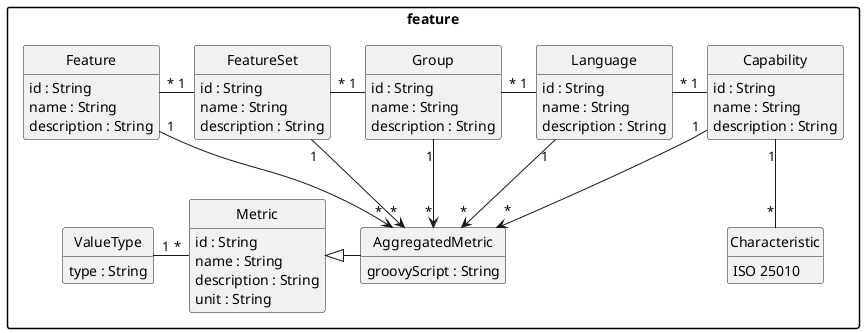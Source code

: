 @startuml
package "feature" {

	class ValueType {
	  type : String
	}

	class AggregatedMetric {
	  groovyScript : String
	}

	class Metric {
	  id : String
	  name : String
	  description : String
	  unit : String
	}

	enum Characteristic {
		ISO 25010
	}

	class Capability {
	  id : String
	  name : String
	  description : String
	}

	class Language {
	  id : String
	  name : String
	  description : String
	}

	class Group {
	  id : String
	  name : String
	  description : String
	}

	class FeatureSet {
	  id : String
	  name : String
	  description : String
	}

	class Feature {
	  id : String
	  name : String
	  description : String
	}

}

Capability "1" -down- "*" Characteristic

Feature "*" -right- "1" FeatureSet
FeatureSet "*" -right- "1" Group
Group "*" -right- "1" Language
Language "*" -right- "1" Capability

Metric "*" -left- "1" ValueType
AggregatedMetric -left-|> Metric

Capability "1" --> "*" AggregatedMetric
Language "1" --> "*" AggregatedMetric
Group "1" --> "*" AggregatedMetric
FeatureSet "1" --> "*" AggregatedMetric
Feature "1" --> "*" AggregatedMetric

hide empty members
hide empty methods
hide circle

skinparam monochrome true
skinparam shadowing false
skinparam packageStyle rect
@enduml
